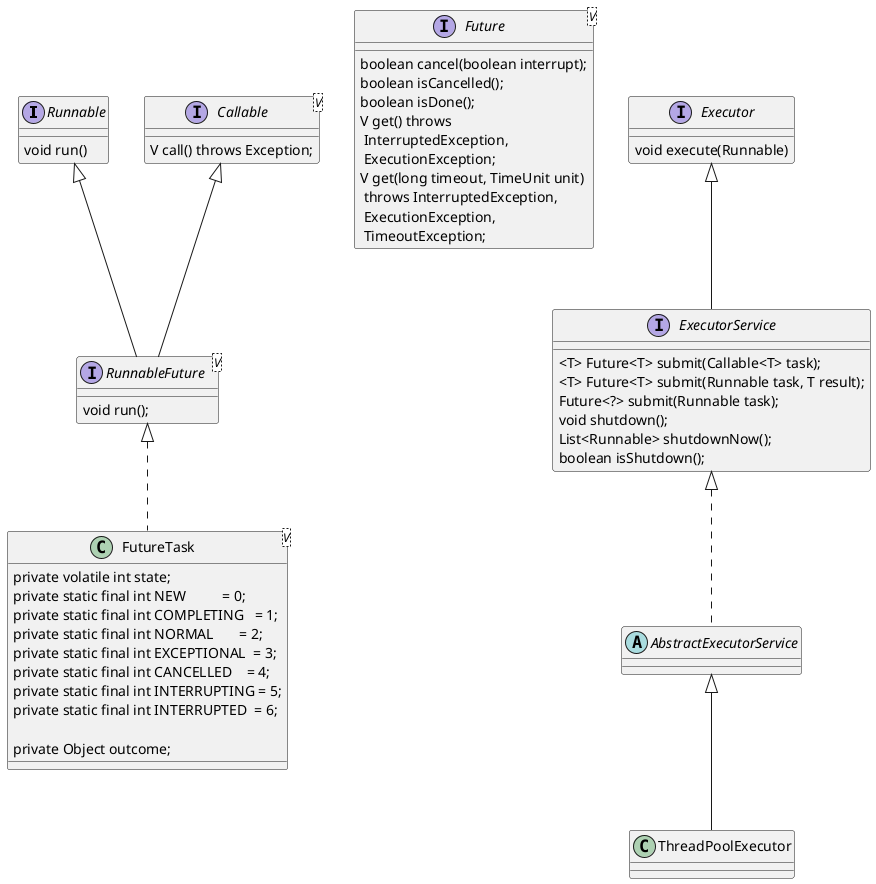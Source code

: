 @startuml

interface Runnable {
    void run()
}

interface Callable<V> {
    V call() throws Exception;
}

interface Future<V> {
    boolean cancel(boolean interrupt);
    boolean isCancelled();
    boolean isDone();
    V get() throws \n InterruptedException, \n ExecutionException;
    V get(long timeout, TimeUnit unit) \n throws InterruptedException, \n ExecutionException,\n TimeoutException;
}

interface RunnableFuture<V> {
    void run();
}

Runnable <|-- RunnableFuture
Callable <|-- RunnableFuture

class FutureTask<V> {
    private volatile int state;
    private static final int NEW          = 0;
    private static final int COMPLETING   = 1;
    private static final int NORMAL       = 2;
    private static final int EXCEPTIONAL  = 3;
    private static final int CANCELLED    = 4;
    private static final int INTERRUPTING = 5;
    private static final int INTERRUPTED  = 6;

    private Object outcome;

}

RunnableFuture <|.. FutureTask


interface Executor {
    void execute(Runnable)
}

interface ExecutorService{
    <T> Future<T> submit(Callable<T> task);
    <T> Future<T> submit(Runnable task, T result);
    Future<?> submit(Runnable task);
    void shutdown();
    List<Runnable> shutdownNow();
    boolean isShutdown();
}

Executor <|-- ExecutorService

abstract class AbstractExecutorService {
}

ExecutorService <|.. AbstractExecutorService

class ThreadPoolExecutor {
}

AbstractExecutorService <|-- ThreadPoolExecutor

@enduml